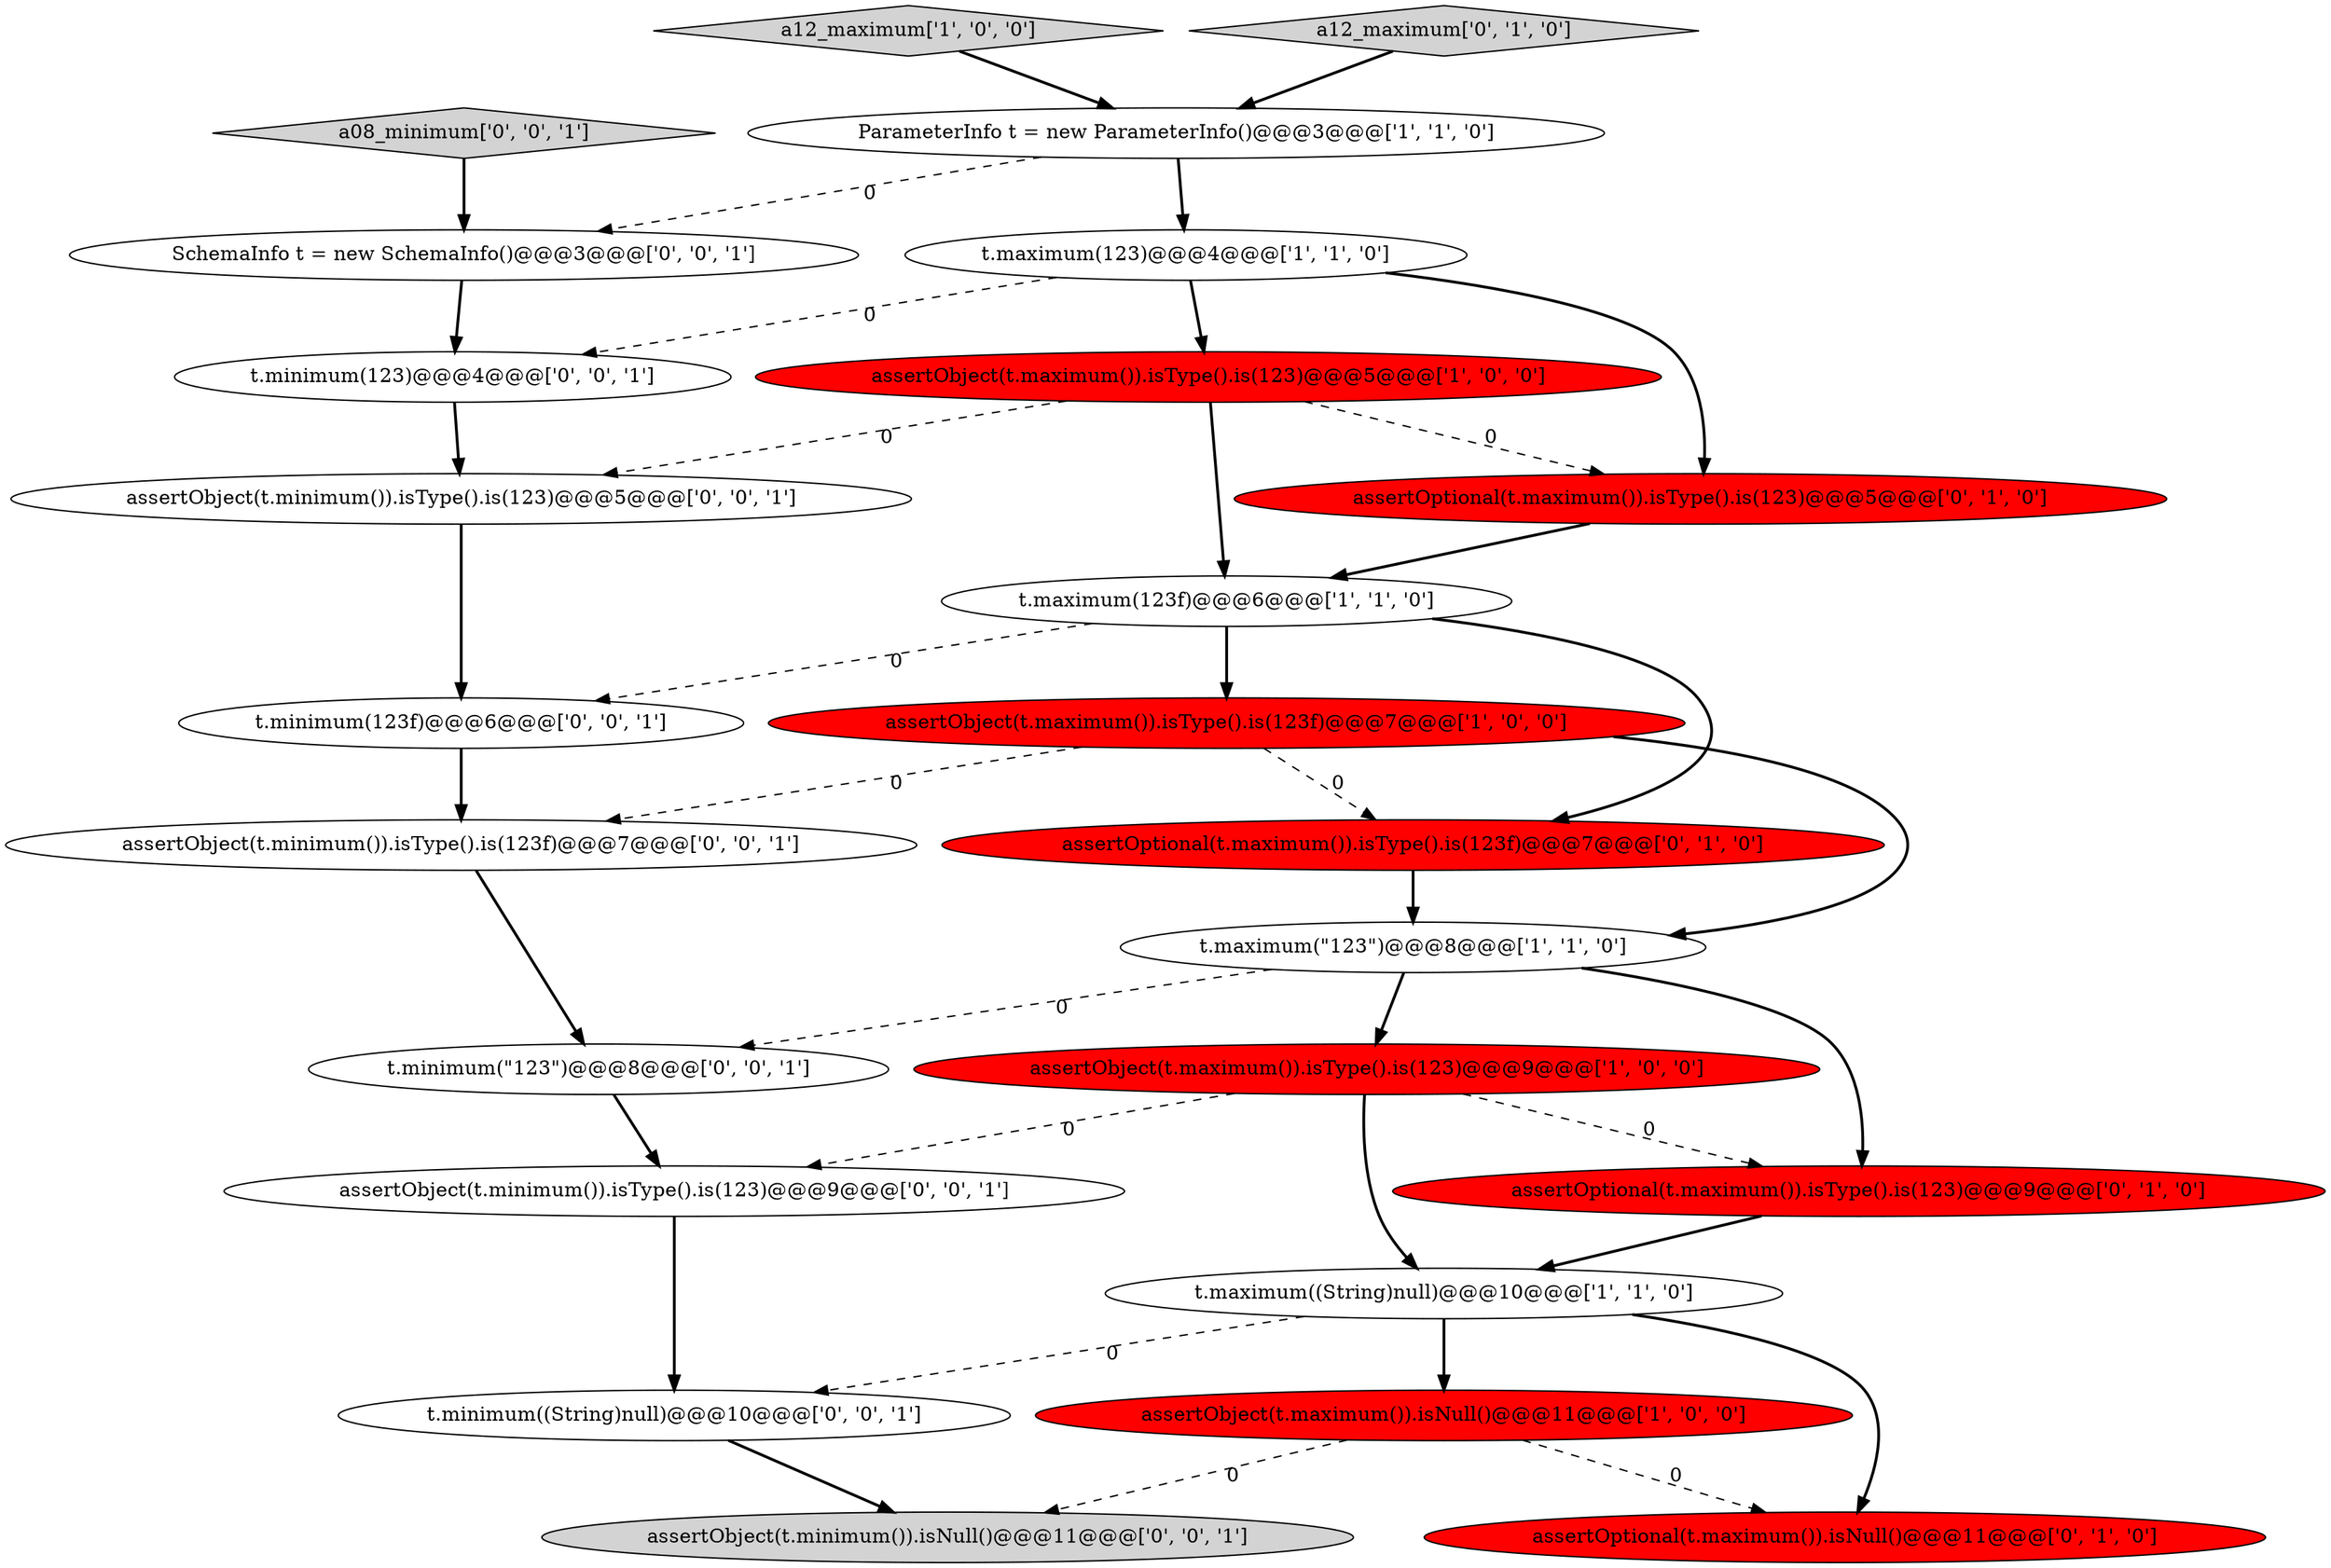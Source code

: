 digraph {
4 [style = filled, label = "t.maximum((String)null)@@@10@@@['1', '1', '0']", fillcolor = white, shape = ellipse image = "AAA0AAABBB1BBB"];
7 [style = filled, label = "assertObject(t.maximum()).isType().is(123)@@@9@@@['1', '0', '0']", fillcolor = red, shape = ellipse image = "AAA1AAABBB1BBB"];
17 [style = filled, label = "t.minimum(\"123\")@@@8@@@['0', '0', '1']", fillcolor = white, shape = ellipse image = "AAA0AAABBB3BBB"];
22 [style = filled, label = "t.minimum(123f)@@@6@@@['0', '0', '1']", fillcolor = white, shape = ellipse image = "AAA0AAABBB3BBB"];
9 [style = filled, label = "t.maximum(\"123\")@@@8@@@['1', '1', '0']", fillcolor = white, shape = ellipse image = "AAA0AAABBB1BBB"];
23 [style = filled, label = "t.minimum(123)@@@4@@@['0', '0', '1']", fillcolor = white, shape = ellipse image = "AAA0AAABBB3BBB"];
0 [style = filled, label = "t.maximum(123f)@@@6@@@['1', '1', '0']", fillcolor = white, shape = ellipse image = "AAA0AAABBB1BBB"];
12 [style = filled, label = "assertOptional(t.maximum()).isType().is(123)@@@9@@@['0', '1', '0']", fillcolor = red, shape = ellipse image = "AAA1AAABBB2BBB"];
8 [style = filled, label = "ParameterInfo t = new ParameterInfo()@@@3@@@['1', '1', '0']", fillcolor = white, shape = ellipse image = "AAA0AAABBB1BBB"];
3 [style = filled, label = "assertObject(t.maximum()).isNull()@@@11@@@['1', '0', '0']", fillcolor = red, shape = ellipse image = "AAA1AAABBB1BBB"];
15 [style = filled, label = "assertObject(t.minimum()).isNull()@@@11@@@['0', '0', '1']", fillcolor = lightgray, shape = ellipse image = "AAA0AAABBB3BBB"];
6 [style = filled, label = "assertObject(t.maximum()).isType().is(123)@@@5@@@['1', '0', '0']", fillcolor = red, shape = ellipse image = "AAA1AAABBB1BBB"];
5 [style = filled, label = "a12_maximum['1', '0', '0']", fillcolor = lightgray, shape = diamond image = "AAA0AAABBB1BBB"];
1 [style = filled, label = "t.maximum(123)@@@4@@@['1', '1', '0']", fillcolor = white, shape = ellipse image = "AAA0AAABBB1BBB"];
16 [style = filled, label = "SchemaInfo t = new SchemaInfo()@@@3@@@['0', '0', '1']", fillcolor = white, shape = ellipse image = "AAA0AAABBB3BBB"];
11 [style = filled, label = "assertOptional(t.maximum()).isType().is(123f)@@@7@@@['0', '1', '0']", fillcolor = red, shape = ellipse image = "AAA1AAABBB2BBB"];
10 [style = filled, label = "assertOptional(t.maximum()).isType().is(123)@@@5@@@['0', '1', '0']", fillcolor = red, shape = ellipse image = "AAA1AAABBB2BBB"];
13 [style = filled, label = "assertOptional(t.maximum()).isNull()@@@11@@@['0', '1', '0']", fillcolor = red, shape = ellipse image = "AAA1AAABBB2BBB"];
19 [style = filled, label = "t.minimum((String)null)@@@10@@@['0', '0', '1']", fillcolor = white, shape = ellipse image = "AAA0AAABBB3BBB"];
18 [style = filled, label = "assertObject(t.minimum()).isType().is(123)@@@5@@@['0', '0', '1']", fillcolor = white, shape = ellipse image = "AAA0AAABBB3BBB"];
2 [style = filled, label = "assertObject(t.maximum()).isType().is(123f)@@@7@@@['1', '0', '0']", fillcolor = red, shape = ellipse image = "AAA1AAABBB1BBB"];
20 [style = filled, label = "assertObject(t.minimum()).isType().is(123)@@@9@@@['0', '0', '1']", fillcolor = white, shape = ellipse image = "AAA0AAABBB3BBB"];
24 [style = filled, label = "assertObject(t.minimum()).isType().is(123f)@@@7@@@['0', '0', '1']", fillcolor = white, shape = ellipse image = "AAA0AAABBB3BBB"];
14 [style = filled, label = "a12_maximum['0', '1', '0']", fillcolor = lightgray, shape = diamond image = "AAA0AAABBB2BBB"];
21 [style = filled, label = "a08_minimum['0', '0', '1']", fillcolor = lightgray, shape = diamond image = "AAA0AAABBB3BBB"];
4->3 [style = bold, label=""];
5->8 [style = bold, label=""];
8->16 [style = dashed, label="0"];
4->13 [style = bold, label=""];
0->2 [style = bold, label=""];
7->20 [style = dashed, label="0"];
0->11 [style = bold, label=""];
6->0 [style = bold, label=""];
2->9 [style = bold, label=""];
7->4 [style = bold, label=""];
16->23 [style = bold, label=""];
9->7 [style = bold, label=""];
11->9 [style = bold, label=""];
3->13 [style = dashed, label="0"];
0->22 [style = dashed, label="0"];
6->10 [style = dashed, label="0"];
6->18 [style = dashed, label="0"];
8->1 [style = bold, label=""];
1->6 [style = bold, label=""];
18->22 [style = bold, label=""];
12->4 [style = bold, label=""];
9->17 [style = dashed, label="0"];
10->0 [style = bold, label=""];
24->17 [style = bold, label=""];
21->16 [style = bold, label=""];
7->12 [style = dashed, label="0"];
3->15 [style = dashed, label="0"];
2->11 [style = dashed, label="0"];
4->19 [style = dashed, label="0"];
14->8 [style = bold, label=""];
9->12 [style = bold, label=""];
22->24 [style = bold, label=""];
2->24 [style = dashed, label="0"];
19->15 [style = bold, label=""];
20->19 [style = bold, label=""];
1->10 [style = bold, label=""];
1->23 [style = dashed, label="0"];
23->18 [style = bold, label=""];
17->20 [style = bold, label=""];
}
